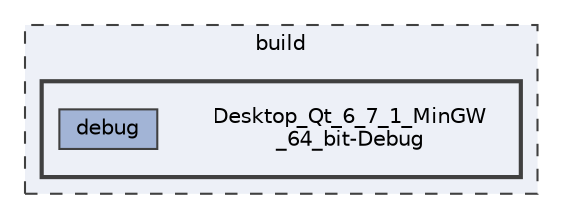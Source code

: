 digraph "Desktop_Qt_6_7_1_MinGW_64_bit-Debug"
{
 // LATEX_PDF_SIZE
  bgcolor="transparent";
  edge [fontname=Helvetica,fontsize=10,labelfontname=Helvetica,labelfontsize=10];
  node [fontname=Helvetica,fontsize=10,shape=box,height=0.2,width=0.4];
  compound=true
  subgraph clusterdir_4fef79e7177ba769987a8da36c892c5f {
    graph [ bgcolor="#edf0f7", pencolor="grey25", label="build", fontname=Helvetica,fontsize=10 style="filled,dashed", URL="dir_4fef79e7177ba769987a8da36c892c5f.html",tooltip=""]
  subgraph clusterdir_df4e07cea54c3aa5bea0bd377454449b {
    graph [ bgcolor="#edf0f7", pencolor="grey25", label="", fontname=Helvetica,fontsize=10 style="filled,bold", URL="dir_df4e07cea54c3aa5bea0bd377454449b.html",tooltip=""]
    dir_df4e07cea54c3aa5bea0bd377454449b [shape=plaintext, label="Desktop_Qt_6_7_1_MinGW\l_64_bit-Debug"];
  dir_c4b4be154d373b36fe31e2957f61afbc [label="debug", fillcolor="#a2b4d6", color="grey25", style="filled", URL="dir_c4b4be154d373b36fe31e2957f61afbc.html",tooltip=""];
  }
  }
}
